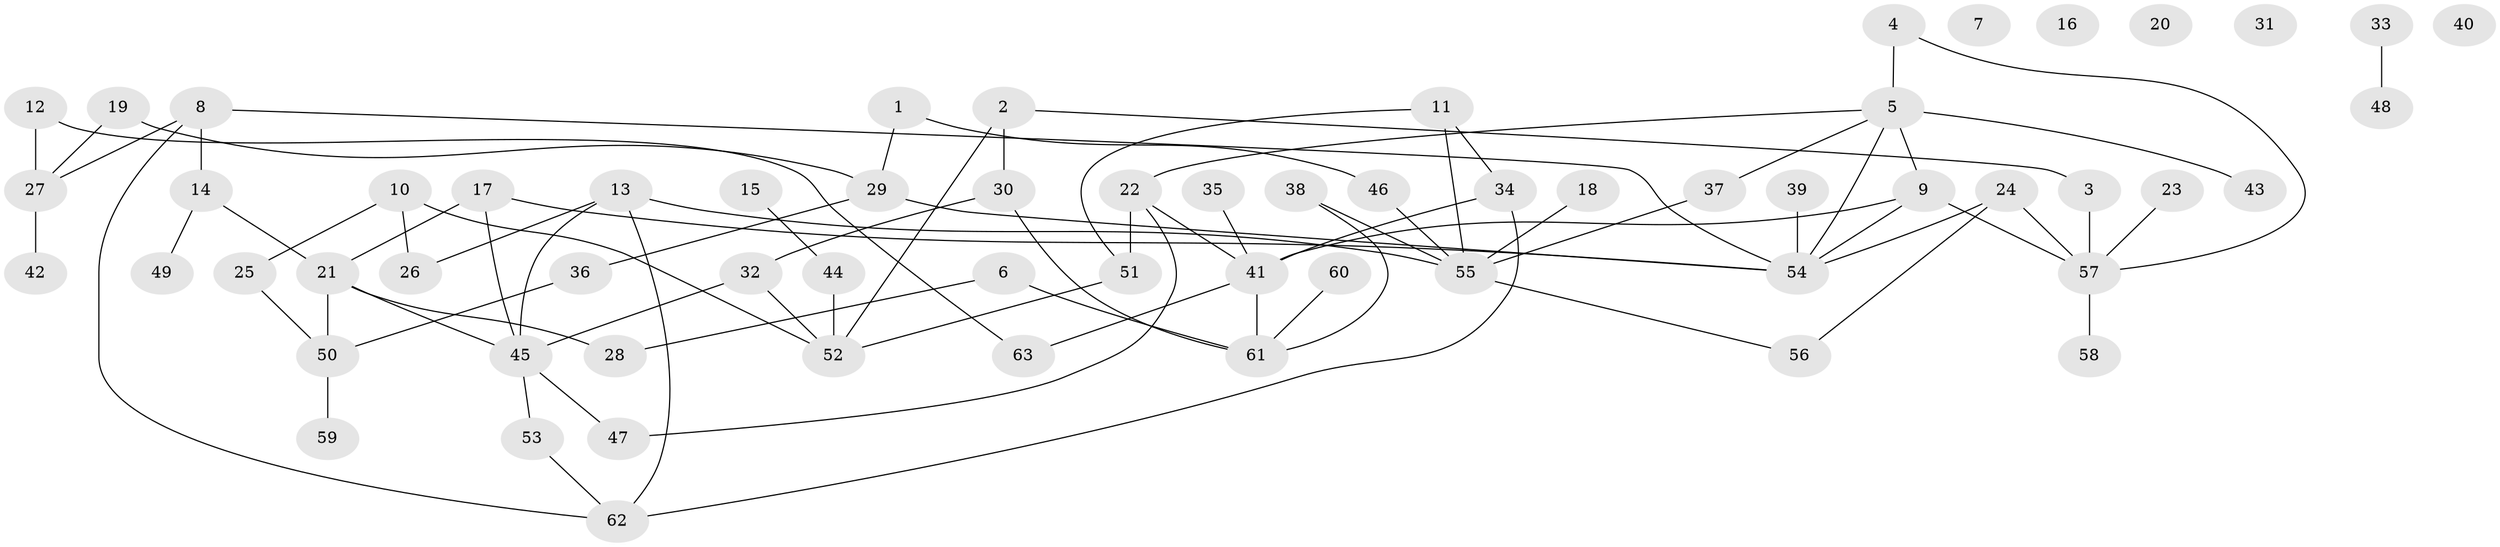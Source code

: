 // Generated by graph-tools (version 1.1) at 2025/25/03/09/25 03:25:24]
// undirected, 63 vertices, 82 edges
graph export_dot {
graph [start="1"]
  node [color=gray90,style=filled];
  1;
  2;
  3;
  4;
  5;
  6;
  7;
  8;
  9;
  10;
  11;
  12;
  13;
  14;
  15;
  16;
  17;
  18;
  19;
  20;
  21;
  22;
  23;
  24;
  25;
  26;
  27;
  28;
  29;
  30;
  31;
  32;
  33;
  34;
  35;
  36;
  37;
  38;
  39;
  40;
  41;
  42;
  43;
  44;
  45;
  46;
  47;
  48;
  49;
  50;
  51;
  52;
  53;
  54;
  55;
  56;
  57;
  58;
  59;
  60;
  61;
  62;
  63;
  1 -- 29;
  1 -- 46;
  2 -- 3;
  2 -- 30;
  2 -- 52;
  3 -- 57;
  4 -- 5;
  4 -- 57;
  5 -- 9;
  5 -- 22;
  5 -- 37;
  5 -- 43;
  5 -- 54;
  6 -- 28;
  6 -- 61;
  8 -- 14;
  8 -- 27;
  8 -- 54;
  8 -- 62;
  9 -- 41;
  9 -- 54;
  9 -- 57;
  10 -- 25;
  10 -- 26;
  10 -- 52;
  11 -- 34;
  11 -- 51;
  11 -- 55;
  12 -- 27;
  12 -- 63;
  13 -- 26;
  13 -- 45;
  13 -- 55;
  13 -- 62;
  14 -- 21;
  14 -- 49;
  15 -- 44;
  17 -- 21;
  17 -- 45;
  17 -- 54;
  18 -- 55;
  19 -- 27;
  19 -- 29;
  21 -- 28;
  21 -- 45;
  21 -- 50;
  22 -- 41;
  22 -- 47;
  22 -- 51;
  23 -- 57;
  24 -- 54;
  24 -- 56;
  24 -- 57;
  25 -- 50;
  27 -- 42;
  29 -- 36;
  29 -- 54;
  30 -- 32;
  30 -- 61;
  32 -- 45;
  32 -- 52;
  33 -- 48;
  34 -- 41;
  34 -- 62;
  35 -- 41;
  36 -- 50;
  37 -- 55;
  38 -- 55;
  38 -- 61;
  39 -- 54;
  41 -- 61;
  41 -- 63;
  44 -- 52;
  45 -- 47;
  45 -- 53;
  46 -- 55;
  50 -- 59;
  51 -- 52;
  53 -- 62;
  55 -- 56;
  57 -- 58;
  60 -- 61;
}
